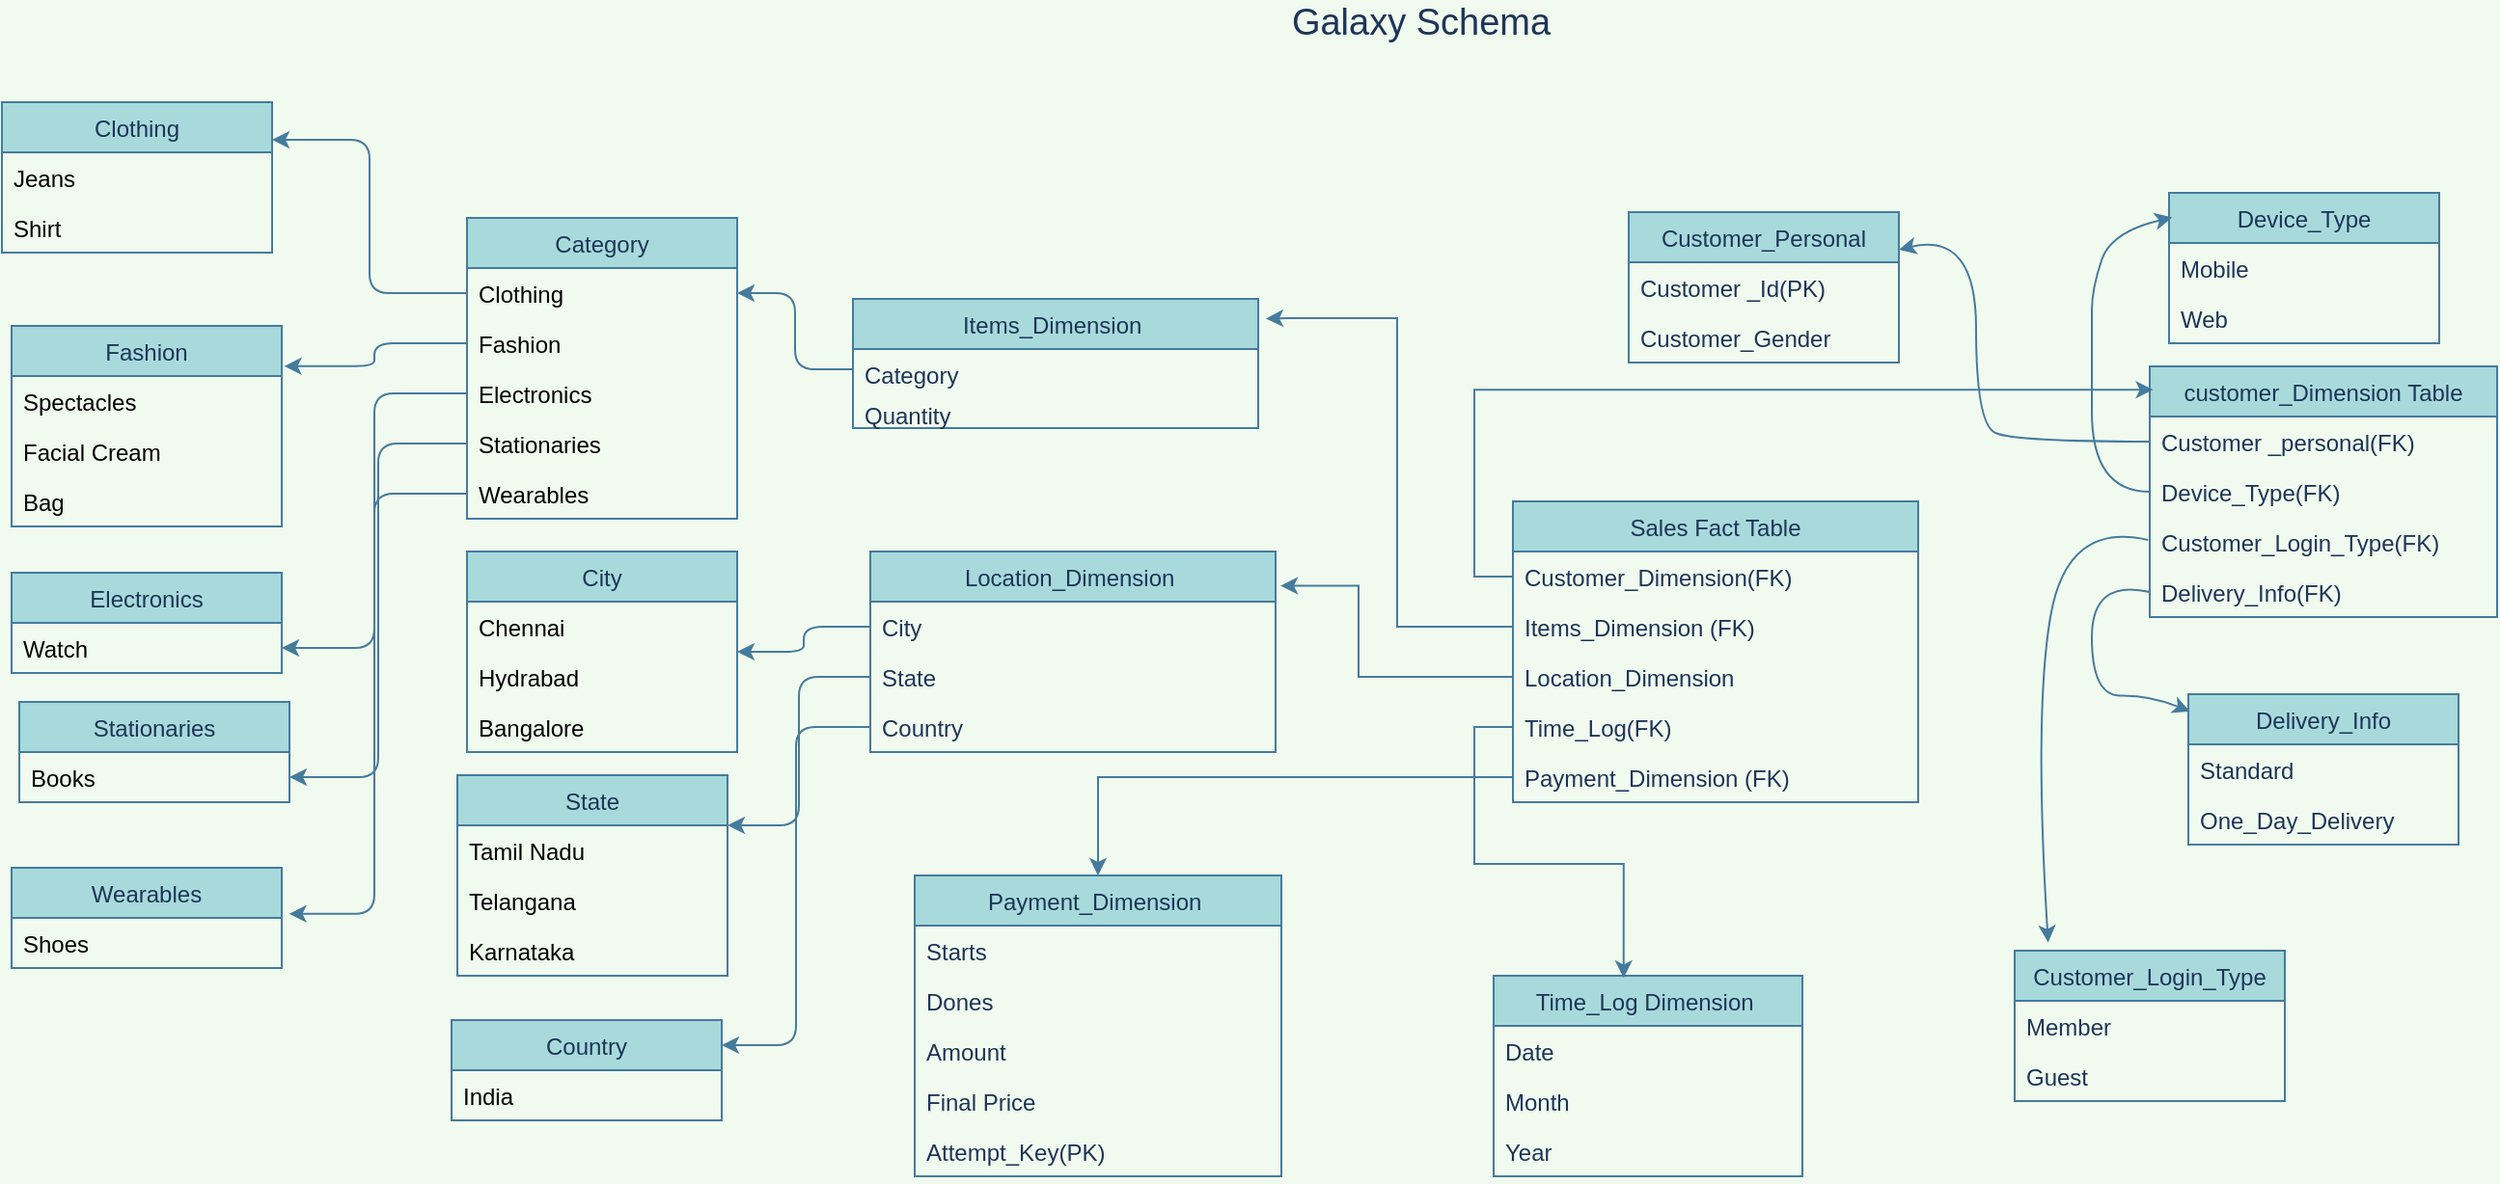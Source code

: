 <mxfile version="15.2.9" type="github">
  <diagram name="Page-1" id="c4acf3e9-155e-7222-9cf6-157b1a14988f">
    <mxGraphModel dx="1739" dy="987" grid="0" gridSize="10" guides="1" tooltips="1" connect="1" arrows="1" fold="1" page="0" pageScale="1" pageWidth="1169" pageHeight="1654" background="#F1FAEE" math="0" shadow="0">
      <root>
        <mxCell id="0" />
        <mxCell id="1" parent="0" />
        <mxCell id="rBwrICU2NtSRe3YqQ-tj-1" value="Location_Dimension " style="swimlane;fontStyle=0;childLayout=stackLayout;horizontal=1;startSize=26;horizontalStack=0;resizeParent=1;resizeParentMax=0;resizeLast=0;collapsible=1;marginBottom=0;fillColor=#A8DADC;strokeColor=#457B9D;fontColor=#1D3557;" vertex="1" parent="1">
          <mxGeometry x="-3" y="226" width="210" height="104" as="geometry" />
        </mxCell>
        <mxCell id="rBwrICU2NtSRe3YqQ-tj-2" value="City" style="text;strokeColor=none;fillColor=none;align=left;verticalAlign=top;spacingLeft=4;spacingRight=4;overflow=hidden;rotatable=0;points=[[0,0.5],[1,0.5]];portConstraint=eastwest;fontColor=#1D3557;" vertex="1" parent="rBwrICU2NtSRe3YqQ-tj-1">
          <mxGeometry y="26" width="210" height="26" as="geometry" />
        </mxCell>
        <mxCell id="rBwrICU2NtSRe3YqQ-tj-3" value="State" style="text;strokeColor=none;fillColor=none;align=left;verticalAlign=top;spacingLeft=4;spacingRight=4;overflow=hidden;rotatable=0;points=[[0,0.5],[1,0.5]];portConstraint=eastwest;fontColor=#1D3557;" vertex="1" parent="rBwrICU2NtSRe3YqQ-tj-1">
          <mxGeometry y="52" width="210" height="26" as="geometry" />
        </mxCell>
        <mxCell id="rBwrICU2NtSRe3YqQ-tj-4" value="Country" style="text;strokeColor=none;fillColor=none;align=left;verticalAlign=top;spacingLeft=4;spacingRight=4;overflow=hidden;rotatable=0;points=[[0,0.5],[1,0.5]];portConstraint=eastwest;fontColor=#1D3557;" vertex="1" parent="rBwrICU2NtSRe3YqQ-tj-1">
          <mxGeometry y="78" width="210" height="26" as="geometry" />
        </mxCell>
        <mxCell id="rBwrICU2NtSRe3YqQ-tj-5" value="Items_Dimension " style="swimlane;fontStyle=0;childLayout=stackLayout;horizontal=1;startSize=26;horizontalStack=0;resizeParent=1;resizeParentMax=0;resizeLast=0;collapsible=1;marginBottom=0;fillColor=#A8DADC;strokeColor=#457B9D;fontColor=#1D3557;" vertex="1" parent="1">
          <mxGeometry x="-12" y="95" width="210" height="67" as="geometry" />
        </mxCell>
        <mxCell id="rBwrICU2NtSRe3YqQ-tj-7" value="Category " style="text;strokeColor=none;fillColor=none;align=left;verticalAlign=top;spacingLeft=4;spacingRight=4;overflow=hidden;rotatable=0;points=[[0,0.5],[1,0.5]];portConstraint=eastwest;fontColor=#1D3557;" vertex="1" parent="rBwrICU2NtSRe3YqQ-tj-5">
          <mxGeometry y="26" width="210" height="21" as="geometry" />
        </mxCell>
        <mxCell id="rBwrICU2NtSRe3YqQ-tj-8" value="Quantity " style="text;strokeColor=none;fillColor=none;align=left;verticalAlign=top;spacingLeft=4;spacingRight=4;overflow=hidden;rotatable=0;points=[[0,0.5],[1,0.5]];portConstraint=eastwest;fontColor=#1D3557;" vertex="1" parent="rBwrICU2NtSRe3YqQ-tj-5">
          <mxGeometry y="47" width="210" height="20" as="geometry" />
        </mxCell>
        <mxCell id="rBwrICU2NtSRe3YqQ-tj-9" value="customer_Dimension Table" style="swimlane;fontStyle=0;childLayout=stackLayout;horizontal=1;startSize=26;horizontalStack=0;resizeParent=1;resizeParentMax=0;resizeLast=0;collapsible=1;marginBottom=0;fillColor=#A8DADC;strokeColor=#457B9D;fontColor=#1D3557;" vertex="1" parent="1">
          <mxGeometry x="660" y="130" width="180" height="130" as="geometry" />
        </mxCell>
        <mxCell id="rBwrICU2NtSRe3YqQ-tj-10" value="Customer _personal(FK)" style="text;strokeColor=none;fillColor=none;align=left;verticalAlign=top;spacingLeft=4;spacingRight=4;overflow=hidden;rotatable=0;points=[[0,0.5],[1,0.5]];portConstraint=eastwest;fontColor=#1D3557;" vertex="1" parent="rBwrICU2NtSRe3YqQ-tj-9">
          <mxGeometry y="26" width="180" height="26" as="geometry" />
        </mxCell>
        <mxCell id="rBwrICU2NtSRe3YqQ-tj-11" value="Device_Type(FK)" style="text;strokeColor=none;fillColor=none;align=left;verticalAlign=top;spacingLeft=4;spacingRight=4;overflow=hidden;rotatable=0;points=[[0,0.5],[1,0.5]];portConstraint=eastwest;fontColor=#1D3557;" vertex="1" parent="rBwrICU2NtSRe3YqQ-tj-9">
          <mxGeometry y="52" width="180" height="26" as="geometry" />
        </mxCell>
        <mxCell id="rBwrICU2NtSRe3YqQ-tj-12" value="Customer_Login_Type(FK)" style="text;strokeColor=none;fillColor=none;align=left;verticalAlign=top;spacingLeft=4;spacingRight=4;overflow=hidden;rotatable=0;points=[[0,0.5],[1,0.5]];portConstraint=eastwest;fontColor=#1D3557;" vertex="1" parent="rBwrICU2NtSRe3YqQ-tj-9">
          <mxGeometry y="78" width="180" height="26" as="geometry" />
        </mxCell>
        <mxCell id="rBwrICU2NtSRe3YqQ-tj-30" value="Delivery_Info(FK)" style="text;strokeColor=none;fillColor=none;align=left;verticalAlign=top;spacingLeft=4;spacingRight=4;overflow=hidden;rotatable=0;points=[[0,0.5],[1,0.5]];portConstraint=eastwest;fontColor=#1D3557;" vertex="1" parent="rBwrICU2NtSRe3YqQ-tj-9">
          <mxGeometry y="104" width="180" height="26" as="geometry" />
        </mxCell>
        <mxCell id="rBwrICU2NtSRe3YqQ-tj-17" value="Sales Fact Table" style="swimlane;fontStyle=0;childLayout=stackLayout;horizontal=1;startSize=26;horizontalStack=0;resizeParent=1;resizeParentMax=0;resizeLast=0;collapsible=1;marginBottom=0;fillColor=#A8DADC;strokeColor=#457B9D;fontColor=#1D3557;" vertex="1" parent="1">
          <mxGeometry x="330" y="200" width="210" height="156" as="geometry" />
        </mxCell>
        <mxCell id="rBwrICU2NtSRe3YqQ-tj-18" value="Customer_Dimension(FK)" style="text;strokeColor=none;fillColor=none;align=left;verticalAlign=top;spacingLeft=4;spacingRight=4;overflow=hidden;rotatable=0;points=[[0,0.5],[1,0.5]];portConstraint=eastwest;fontColor=#1D3557;" vertex="1" parent="rBwrICU2NtSRe3YqQ-tj-17">
          <mxGeometry y="26" width="210" height="26" as="geometry" />
        </mxCell>
        <mxCell id="rBwrICU2NtSRe3YqQ-tj-19" value="Items_Dimension (FK)" style="text;strokeColor=none;fillColor=none;align=left;verticalAlign=top;spacingLeft=4;spacingRight=4;overflow=hidden;rotatable=0;points=[[0,0.5],[1,0.5]];portConstraint=eastwest;fontColor=#1D3557;" vertex="1" parent="rBwrICU2NtSRe3YqQ-tj-17">
          <mxGeometry y="52" width="210" height="26" as="geometry" />
        </mxCell>
        <mxCell id="rBwrICU2NtSRe3YqQ-tj-20" value="Location_Dimension" style="text;strokeColor=none;fillColor=none;align=left;verticalAlign=top;spacingLeft=4;spacingRight=4;overflow=hidden;rotatable=0;points=[[0,0.5],[1,0.5]];portConstraint=eastwest;fontColor=#1D3557;" vertex="1" parent="rBwrICU2NtSRe3YqQ-tj-17">
          <mxGeometry y="78" width="210" height="26" as="geometry" />
        </mxCell>
        <mxCell id="rBwrICU2NtSRe3YqQ-tj-35" value="Time_Log(FK)" style="text;strokeColor=none;fillColor=none;align=left;verticalAlign=top;spacingLeft=4;spacingRight=4;overflow=hidden;rotatable=0;points=[[0,0.5],[1,0.5]];portConstraint=eastwest;fontColor=#1D3557;" vertex="1" parent="rBwrICU2NtSRe3YqQ-tj-17">
          <mxGeometry y="104" width="210" height="26" as="geometry" />
        </mxCell>
        <mxCell id="rBwrICU2NtSRe3YqQ-tj-36" value="Payment_Dimension (FK)" style="text;strokeColor=none;fillColor=none;align=left;verticalAlign=top;spacingLeft=4;spacingRight=4;overflow=hidden;rotatable=0;points=[[0,0.5],[1,0.5]];portConstraint=eastwest;fontColor=#1D3557;" vertex="1" parent="rBwrICU2NtSRe3YqQ-tj-17">
          <mxGeometry y="130" width="210" height="26" as="geometry" />
        </mxCell>
        <mxCell id="rBwrICU2NtSRe3YqQ-tj-21" value="Payment_Dimension " style="swimlane;fontStyle=0;childLayout=stackLayout;horizontal=1;startSize=26;horizontalStack=0;resizeParent=1;resizeParentMax=0;resizeLast=0;collapsible=1;marginBottom=0;fillColor=#A8DADC;strokeColor=#457B9D;fontColor=#1D3557;" vertex="1" parent="1">
          <mxGeometry x="20" y="394" width="190" height="156" as="geometry" />
        </mxCell>
        <mxCell id="rBwrICU2NtSRe3YqQ-tj-22" value="Starts" style="text;strokeColor=none;fillColor=none;align=left;verticalAlign=top;spacingLeft=4;spacingRight=4;overflow=hidden;rotatable=0;points=[[0,0.5],[1,0.5]];portConstraint=eastwest;fontColor=#1D3557;" vertex="1" parent="rBwrICU2NtSRe3YqQ-tj-21">
          <mxGeometry y="26" width="190" height="26" as="geometry" />
        </mxCell>
        <mxCell id="rBwrICU2NtSRe3YqQ-tj-23" value="Dones" style="text;strokeColor=none;fillColor=none;align=left;verticalAlign=top;spacingLeft=4;spacingRight=4;overflow=hidden;rotatable=0;points=[[0,0.5],[1,0.5]];portConstraint=eastwest;fontColor=#1D3557;" vertex="1" parent="rBwrICU2NtSRe3YqQ-tj-21">
          <mxGeometry y="52" width="190" height="26" as="geometry" />
        </mxCell>
        <mxCell id="rBwrICU2NtSRe3YqQ-tj-24" value="Amount" style="text;strokeColor=none;fillColor=none;align=left;verticalAlign=top;spacingLeft=4;spacingRight=4;overflow=hidden;rotatable=0;points=[[0,0.5],[1,0.5]];portConstraint=eastwest;fontColor=#1D3557;" vertex="1" parent="rBwrICU2NtSRe3YqQ-tj-21">
          <mxGeometry y="78" width="190" height="26" as="geometry" />
        </mxCell>
        <mxCell id="rBwrICU2NtSRe3YqQ-tj-25" value="Final Price" style="text;strokeColor=none;fillColor=none;align=left;verticalAlign=top;spacingLeft=4;spacingRight=4;overflow=hidden;rotatable=0;points=[[0,0.5],[1,0.5]];portConstraint=eastwest;fontColor=#1D3557;" vertex="1" parent="rBwrICU2NtSRe3YqQ-tj-21">
          <mxGeometry y="104" width="190" height="26" as="geometry" />
        </mxCell>
        <mxCell id="rBwrICU2NtSRe3YqQ-tj-37" value="Attempt_Key(PK)" style="text;strokeColor=none;fillColor=none;align=left;verticalAlign=top;spacingLeft=4;spacingRight=4;overflow=hidden;rotatable=0;points=[[0,0.5],[1,0.5]];portConstraint=eastwest;fontColor=#1D3557;" vertex="1" parent="rBwrICU2NtSRe3YqQ-tj-21">
          <mxGeometry y="130" width="190" height="26" as="geometry" />
        </mxCell>
        <mxCell id="rBwrICU2NtSRe3YqQ-tj-26" value="Customer_Personal" style="swimlane;fontStyle=0;childLayout=stackLayout;horizontal=1;startSize=26;horizontalStack=0;resizeParent=1;resizeParentMax=0;resizeLast=0;collapsible=1;marginBottom=0;fillColor=#A8DADC;strokeColor=#457B9D;fontColor=#1D3557;" vertex="1" parent="1">
          <mxGeometry x="390" y="50" width="140" height="78" as="geometry" />
        </mxCell>
        <mxCell id="rBwrICU2NtSRe3YqQ-tj-27" value="Customer _Id(PK)" style="text;strokeColor=none;fillColor=none;align=left;verticalAlign=top;spacingLeft=4;spacingRight=4;overflow=hidden;rotatable=0;points=[[0,0.5],[1,0.5]];portConstraint=eastwest;fontColor=#1D3557;" vertex="1" parent="rBwrICU2NtSRe3YqQ-tj-26">
          <mxGeometry y="26" width="140" height="26" as="geometry" />
        </mxCell>
        <mxCell id="rBwrICU2NtSRe3YqQ-tj-28" value="Customer_Gender" style="text;strokeColor=none;fillColor=none;align=left;verticalAlign=top;spacingLeft=4;spacingRight=4;overflow=hidden;rotatable=0;points=[[0,0.5],[1,0.5]];portConstraint=eastwest;fontColor=#1D3557;" vertex="1" parent="rBwrICU2NtSRe3YqQ-tj-26">
          <mxGeometry y="52" width="140" height="26" as="geometry" />
        </mxCell>
        <mxCell id="rBwrICU2NtSRe3YqQ-tj-31" value="Delivery_Info" style="swimlane;fontStyle=0;childLayout=stackLayout;horizontal=1;startSize=26;horizontalStack=0;resizeParent=1;resizeParentMax=0;resizeLast=0;collapsible=1;marginBottom=0;fillColor=#A8DADC;strokeColor=#457B9D;fontColor=#1D3557;" vertex="1" parent="1">
          <mxGeometry x="680" y="300" width="140" height="78" as="geometry" />
        </mxCell>
        <mxCell id="rBwrICU2NtSRe3YqQ-tj-32" value="Standard" style="text;strokeColor=none;fillColor=none;align=left;verticalAlign=top;spacingLeft=4;spacingRight=4;overflow=hidden;rotatable=0;points=[[0,0.5],[1,0.5]];portConstraint=eastwest;fontColor=#1D3557;" vertex="1" parent="rBwrICU2NtSRe3YqQ-tj-31">
          <mxGeometry y="26" width="140" height="26" as="geometry" />
        </mxCell>
        <mxCell id="rBwrICU2NtSRe3YqQ-tj-33" value="One_Day_Delivery" style="text;strokeColor=none;fillColor=none;align=left;verticalAlign=top;spacingLeft=4;spacingRight=4;overflow=hidden;rotatable=0;points=[[0,0.5],[1,0.5]];portConstraint=eastwest;fontColor=#1D3557;" vertex="1" parent="rBwrICU2NtSRe3YqQ-tj-31">
          <mxGeometry y="52" width="140" height="26" as="geometry" />
        </mxCell>
        <mxCell id="rBwrICU2NtSRe3YqQ-tj-13" value="Time_Log Dimension " style="swimlane;fontStyle=0;childLayout=stackLayout;horizontal=1;startSize=26;horizontalStack=0;resizeParent=1;resizeParentMax=0;resizeLast=0;collapsible=1;marginBottom=0;fillColor=#A8DADC;strokeColor=#457B9D;fontColor=#1D3557;" vertex="1" parent="1">
          <mxGeometry x="320" y="446" width="160" height="104" as="geometry" />
        </mxCell>
        <mxCell id="rBwrICU2NtSRe3YqQ-tj-14" value="Date" style="text;strokeColor=none;fillColor=none;align=left;verticalAlign=top;spacingLeft=4;spacingRight=4;overflow=hidden;rotatable=0;points=[[0,0.5],[1,0.5]];portConstraint=eastwest;fontColor=#1D3557;" vertex="1" parent="rBwrICU2NtSRe3YqQ-tj-13">
          <mxGeometry y="26" width="160" height="26" as="geometry" />
        </mxCell>
        <mxCell id="rBwrICU2NtSRe3YqQ-tj-15" value="Month" style="text;strokeColor=none;fillColor=none;align=left;verticalAlign=top;spacingLeft=4;spacingRight=4;overflow=hidden;rotatable=0;points=[[0,0.5],[1,0.5]];portConstraint=eastwest;fontColor=#1D3557;" vertex="1" parent="rBwrICU2NtSRe3YqQ-tj-13">
          <mxGeometry y="52" width="160" height="26" as="geometry" />
        </mxCell>
        <mxCell id="rBwrICU2NtSRe3YqQ-tj-16" value="Year" style="text;strokeColor=none;fillColor=none;align=left;verticalAlign=top;spacingLeft=4;spacingRight=4;overflow=hidden;rotatable=0;points=[[0,0.5],[1,0.5]];portConstraint=eastwest;fontColor=#1D3557;" vertex="1" parent="rBwrICU2NtSRe3YqQ-tj-13">
          <mxGeometry y="78" width="160" height="26" as="geometry" />
        </mxCell>
        <mxCell id="rBwrICU2NtSRe3YqQ-tj-47" value="" style="endArrow=none;html=1;strokeColor=#457B9D;fontColor=#1D3557;labelBackgroundColor=#F1FAEE;" edge="1" parent="1" target="rBwrICU2NtSRe3YqQ-tj-13">
          <mxGeometry width="50" height="50" relative="1" as="geometry">
            <mxPoint x="330" y="446" as="sourcePoint" />
            <mxPoint x="330" y="317" as="targetPoint" />
            <Array as="points" />
          </mxGeometry>
        </mxCell>
        <mxCell id="rBwrICU2NtSRe3YqQ-tj-50" value="" style="curved=1;endArrow=classic;html=1;exitX=0;exitY=0.5;exitDx=0;exitDy=0;entryX=1;entryY=0.25;entryDx=0;entryDy=0;strokeColor=#457B9D;fontColor=#1D3557;labelBackgroundColor=#F1FAEE;" edge="1" parent="1" source="rBwrICU2NtSRe3YqQ-tj-10" target="rBwrICU2NtSRe3YqQ-tj-26">
          <mxGeometry width="50" height="50" relative="1" as="geometry">
            <mxPoint x="580" y="68" as="sourcePoint" />
            <mxPoint x="670" y="18" as="targetPoint" />
            <Array as="points">
              <mxPoint x="590" y="169" />
              <mxPoint x="570" y="160" />
              <mxPoint x="570" y="60" />
            </Array>
          </mxGeometry>
        </mxCell>
        <mxCell id="rBwrICU2NtSRe3YqQ-tj-52" value="" style="curved=1;endArrow=classic;html=1;exitX=0;exitY=0.5;exitDx=0;exitDy=0;entryX=0.006;entryY=0.115;entryDx=0;entryDy=0;entryPerimeter=0;strokeColor=#457B9D;fontColor=#1D3557;labelBackgroundColor=#F1FAEE;" edge="1" parent="1" source="rBwrICU2NtSRe3YqQ-tj-30" target="rBwrICU2NtSRe3YqQ-tj-31">
          <mxGeometry width="50" height="50" relative="1" as="geometry">
            <mxPoint x="680" y="379.5" as="sourcePoint" />
            <mxPoint x="590" y="290" as="targetPoint" />
            <Array as="points">
              <mxPoint x="630" y="240" />
              <mxPoint x="630" y="301" />
              <mxPoint x="660" y="300.5" />
            </Array>
          </mxGeometry>
        </mxCell>
        <mxCell id="rBwrICU2NtSRe3YqQ-tj-56" value="Customer_Login_Type" style="swimlane;fontStyle=0;childLayout=stackLayout;horizontal=1;startSize=26;horizontalStack=0;resizeParent=1;resizeParentMax=0;resizeLast=0;collapsible=1;marginBottom=0;fillColor=#A8DADC;strokeColor=#457B9D;fontColor=#1D3557;" vertex="1" parent="1">
          <mxGeometry x="590" y="433" width="140" height="78" as="geometry" />
        </mxCell>
        <mxCell id="rBwrICU2NtSRe3YqQ-tj-57" value="Member" style="text;strokeColor=none;fillColor=none;align=left;verticalAlign=top;spacingLeft=4;spacingRight=4;overflow=hidden;rotatable=0;points=[[0,0.5],[1,0.5]];portConstraint=eastwest;fontColor=#1D3557;" vertex="1" parent="rBwrICU2NtSRe3YqQ-tj-56">
          <mxGeometry y="26" width="140" height="26" as="geometry" />
        </mxCell>
        <mxCell id="rBwrICU2NtSRe3YqQ-tj-58" value="Guest" style="text;strokeColor=none;fillColor=none;align=left;verticalAlign=top;spacingLeft=4;spacingRight=4;overflow=hidden;rotatable=0;points=[[0,0.5],[1,0.5]];portConstraint=eastwest;fontColor=#1D3557;" vertex="1" parent="rBwrICU2NtSRe3YqQ-tj-56">
          <mxGeometry y="52" width="140" height="26" as="geometry" />
        </mxCell>
        <mxCell id="rBwrICU2NtSRe3YqQ-tj-60" value="" style="curved=1;endArrow=classic;html=1;exitX=0;exitY=0.5;exitDx=0;exitDy=0;entryX=0.124;entryY=-0.054;entryDx=0;entryDy=0;entryPerimeter=0;strokeColor=#457B9D;fontColor=#1D3557;labelBackgroundColor=#F1FAEE;" edge="1" parent="1" target="rBwrICU2NtSRe3YqQ-tj-56">
          <mxGeometry width="50" height="50" relative="1" as="geometry">
            <mxPoint x="659.16" y="220" as="sourcePoint" />
            <mxPoint x="690.0" y="291.97" as="targetPoint" />
            <Array as="points">
              <mxPoint x="617" y="210" />
              <mxPoint x="600" y="310" />
            </Array>
          </mxGeometry>
        </mxCell>
        <mxCell id="rBwrICU2NtSRe3YqQ-tj-63" value="Device_Type" style="swimlane;fontStyle=0;childLayout=stackLayout;horizontal=1;startSize=26;horizontalStack=0;resizeParent=1;resizeParentMax=0;resizeLast=0;collapsible=1;marginBottom=0;fillColor=#A8DADC;strokeColor=#457B9D;fontColor=#1D3557;" vertex="1" parent="1">
          <mxGeometry x="670" y="40" width="140" height="78" as="geometry" />
        </mxCell>
        <mxCell id="rBwrICU2NtSRe3YqQ-tj-64" value="Mobile" style="text;strokeColor=none;fillColor=none;align=left;verticalAlign=top;spacingLeft=4;spacingRight=4;overflow=hidden;rotatable=0;points=[[0,0.5],[1,0.5]];portConstraint=eastwest;fontColor=#1D3557;" vertex="1" parent="rBwrICU2NtSRe3YqQ-tj-63">
          <mxGeometry y="26" width="140" height="26" as="geometry" />
        </mxCell>
        <mxCell id="rBwrICU2NtSRe3YqQ-tj-65" value="Web" style="text;strokeColor=none;fillColor=none;align=left;verticalAlign=top;spacingLeft=4;spacingRight=4;overflow=hidden;rotatable=0;points=[[0,0.5],[1,0.5]];portConstraint=eastwest;fontColor=#1D3557;" vertex="1" parent="rBwrICU2NtSRe3YqQ-tj-63">
          <mxGeometry y="52" width="140" height="26" as="geometry" />
        </mxCell>
        <mxCell id="rBwrICU2NtSRe3YqQ-tj-67" value="" style="curved=1;endArrow=classic;html=1;exitX=0;exitY=0.5;exitDx=0;exitDy=0;entryX=0.012;entryY=0.164;entryDx=0;entryDy=0;entryPerimeter=0;strokeColor=#457B9D;fontColor=#1D3557;labelBackgroundColor=#F1FAEE;" edge="1" parent="1" source="rBwrICU2NtSRe3YqQ-tj-11" target="rBwrICU2NtSRe3YqQ-tj-63">
          <mxGeometry width="50" height="50" relative="1" as="geometry">
            <mxPoint x="670" y="179" as="sourcePoint" />
            <mxPoint x="540" y="111.5" as="targetPoint" />
            <Array as="points">
              <mxPoint x="630" y="195" />
              <mxPoint x="630" y="112" />
              <mxPoint x="630" y="90" />
              <mxPoint x="640" y="60" />
            </Array>
          </mxGeometry>
        </mxCell>
        <mxCell id="rBwrICU2NtSRe3YqQ-tj-71" style="edgeStyle=orthogonalEdgeStyle;rounded=0;orthogonalLoop=1;jettySize=auto;html=1;exitX=0;exitY=0.5;exitDx=0;exitDy=0;entryX=1.012;entryY=0.171;entryDx=0;entryDy=0;entryPerimeter=0;strokeColor=#457B9D;fontColor=#1D3557;labelBackgroundColor=#F1FAEE;" edge="1" parent="1" source="rBwrICU2NtSRe3YqQ-tj-20" target="rBwrICU2NtSRe3YqQ-tj-1">
          <mxGeometry relative="1" as="geometry">
            <Array as="points">
              <mxPoint x="250" y="291" />
              <mxPoint x="250" y="244" />
            </Array>
          </mxGeometry>
        </mxCell>
        <mxCell id="rBwrICU2NtSRe3YqQ-tj-73" style="edgeStyle=orthogonalEdgeStyle;rounded=0;orthogonalLoop=1;jettySize=auto;html=1;exitX=0;exitY=0.5;exitDx=0;exitDy=0;entryX=0.5;entryY=0;entryDx=0;entryDy=0;strokeColor=#457B9D;fontColor=#1D3557;labelBackgroundColor=#F1FAEE;" edge="1" parent="1" source="rBwrICU2NtSRe3YqQ-tj-36" target="rBwrICU2NtSRe3YqQ-tj-21">
          <mxGeometry relative="1" as="geometry" />
        </mxCell>
        <mxCell id="rBwrICU2NtSRe3YqQ-tj-75" style="edgeStyle=orthogonalEdgeStyle;rounded=0;orthogonalLoop=1;jettySize=auto;html=1;exitX=0;exitY=0.5;exitDx=0;exitDy=0;entryX=0.421;entryY=0.011;entryDx=0;entryDy=0;entryPerimeter=0;strokeColor=#457B9D;fontColor=#1D3557;labelBackgroundColor=#F1FAEE;" edge="1" parent="1" source="rBwrICU2NtSRe3YqQ-tj-35" target="rBwrICU2NtSRe3YqQ-tj-13">
          <mxGeometry relative="1" as="geometry" />
        </mxCell>
        <mxCell id="rBwrICU2NtSRe3YqQ-tj-78" style="edgeStyle=orthogonalEdgeStyle;rounded=0;orthogonalLoop=1;jettySize=auto;html=1;exitX=0;exitY=0.5;exitDx=0;exitDy=0;entryX=0.01;entryY=0.093;entryDx=0;entryDy=0;entryPerimeter=0;strokeColor=#457B9D;fontColor=#1D3557;labelBackgroundColor=#F1FAEE;" edge="1" parent="1" source="rBwrICU2NtSRe3YqQ-tj-18" target="rBwrICU2NtSRe3YqQ-tj-9">
          <mxGeometry relative="1" as="geometry">
            <mxPoint x="650" y="150" as="targetPoint" />
          </mxGeometry>
        </mxCell>
        <mxCell id="rBwrICU2NtSRe3YqQ-tj-81" style="edgeStyle=orthogonalEdgeStyle;rounded=0;orthogonalLoop=1;jettySize=auto;html=1;exitX=0;exitY=0.5;exitDx=0;exitDy=0;entryX=1.019;entryY=0.153;entryDx=0;entryDy=0;entryPerimeter=0;strokeColor=#457B9D;fontColor=#1D3557;labelBackgroundColor=#F1FAEE;" edge="1" parent="1" source="rBwrICU2NtSRe3YqQ-tj-19" target="rBwrICU2NtSRe3YqQ-tj-5">
          <mxGeometry relative="1" as="geometry">
            <Array as="points">
              <mxPoint x="270" y="265" />
              <mxPoint x="270" y="105" />
              <mxPoint x="214" y="105" />
            </Array>
          </mxGeometry>
        </mxCell>
        <mxCell id="rBwrICU2NtSRe3YqQ-tj-82" value="Category" style="swimlane;fontStyle=0;childLayout=stackLayout;horizontal=1;startSize=26;horizontalStack=0;resizeParent=1;resizeParentMax=0;resizeLast=0;collapsible=1;marginBottom=0;rounded=0;sketch=0;fontColor=#1D3557;strokeColor=#457B9D;fillColor=#A8DADC;" vertex="1" parent="1">
          <mxGeometry x="-212" y="53" width="140" height="156" as="geometry" />
        </mxCell>
        <mxCell id="rBwrICU2NtSRe3YqQ-tj-83" value="Clothing" style="text;strokeColor=none;fillColor=none;align=left;verticalAlign=top;spacingLeft=4;spacingRight=4;overflow=hidden;rotatable=0;points=[[0,0.5],[1,0.5]];portConstraint=eastwest;" vertex="1" parent="rBwrICU2NtSRe3YqQ-tj-82">
          <mxGeometry y="26" width="140" height="26" as="geometry" />
        </mxCell>
        <mxCell id="rBwrICU2NtSRe3YqQ-tj-84" value="Fashion" style="text;strokeColor=none;fillColor=none;align=left;verticalAlign=top;spacingLeft=4;spacingRight=4;overflow=hidden;rotatable=0;points=[[0,0.5],[1,0.5]];portConstraint=eastwest;" vertex="1" parent="rBwrICU2NtSRe3YqQ-tj-82">
          <mxGeometry y="52" width="140" height="26" as="geometry" />
        </mxCell>
        <mxCell id="rBwrICU2NtSRe3YqQ-tj-85" value="Electronics&#xa;" style="text;strokeColor=none;fillColor=none;align=left;verticalAlign=top;spacingLeft=4;spacingRight=4;overflow=hidden;rotatable=0;points=[[0,0.5],[1,0.5]];portConstraint=eastwest;" vertex="1" parent="rBwrICU2NtSRe3YqQ-tj-82">
          <mxGeometry y="78" width="140" height="26" as="geometry" />
        </mxCell>
        <mxCell id="rBwrICU2NtSRe3YqQ-tj-90" value="Stationaries" style="text;strokeColor=none;fillColor=none;align=left;verticalAlign=top;spacingLeft=4;spacingRight=4;overflow=hidden;rotatable=0;points=[[0,0.5],[1,0.5]];portConstraint=eastwest;" vertex="1" parent="rBwrICU2NtSRe3YqQ-tj-82">
          <mxGeometry y="104" width="140" height="26" as="geometry" />
        </mxCell>
        <mxCell id="rBwrICU2NtSRe3YqQ-tj-91" value="Wearables" style="text;strokeColor=none;fillColor=none;align=left;verticalAlign=top;spacingLeft=4;spacingRight=4;overflow=hidden;rotatable=0;points=[[0,0.5],[1,0.5]];portConstraint=eastwest;" vertex="1" parent="rBwrICU2NtSRe3YqQ-tj-82">
          <mxGeometry y="130" width="140" height="26" as="geometry" />
        </mxCell>
        <mxCell id="rBwrICU2NtSRe3YqQ-tj-86" value="Clothing" style="swimlane;fontStyle=0;childLayout=stackLayout;horizontal=1;startSize=26;horizontalStack=0;resizeParent=1;resizeParentMax=0;resizeLast=0;collapsible=1;marginBottom=0;rounded=0;sketch=0;fontColor=#1D3557;strokeColor=#457B9D;fillColor=#A8DADC;" vertex="1" parent="1">
          <mxGeometry x="-453" y="-7" width="140" height="78" as="geometry" />
        </mxCell>
        <mxCell id="rBwrICU2NtSRe3YqQ-tj-87" value="Jeans" style="text;strokeColor=none;fillColor=none;align=left;verticalAlign=top;spacingLeft=4;spacingRight=4;overflow=hidden;rotatable=0;points=[[0,0.5],[1,0.5]];portConstraint=eastwest;" vertex="1" parent="rBwrICU2NtSRe3YqQ-tj-86">
          <mxGeometry y="26" width="140" height="26" as="geometry" />
        </mxCell>
        <mxCell id="rBwrICU2NtSRe3YqQ-tj-88" value="Shirt" style="text;strokeColor=none;fillColor=none;align=left;verticalAlign=top;spacingLeft=4;spacingRight=4;overflow=hidden;rotatable=0;points=[[0,0.5],[1,0.5]];portConstraint=eastwest;" vertex="1" parent="rBwrICU2NtSRe3YqQ-tj-86">
          <mxGeometry y="52" width="140" height="26" as="geometry" />
        </mxCell>
        <mxCell id="rBwrICU2NtSRe3YqQ-tj-92" value="Fashion" style="swimlane;fontStyle=0;childLayout=stackLayout;horizontal=1;startSize=26;horizontalStack=0;resizeParent=1;resizeParentMax=0;resizeLast=0;collapsible=1;marginBottom=0;rounded=0;sketch=0;fontColor=#1D3557;strokeColor=#457B9D;fillColor=#A8DADC;" vertex="1" parent="1">
          <mxGeometry x="-448" y="109" width="140" height="104" as="geometry" />
        </mxCell>
        <mxCell id="rBwrICU2NtSRe3YqQ-tj-93" value="Spectacles" style="text;strokeColor=none;fillColor=none;align=left;verticalAlign=top;spacingLeft=4;spacingRight=4;overflow=hidden;rotatable=0;points=[[0,0.5],[1,0.5]];portConstraint=eastwest;" vertex="1" parent="rBwrICU2NtSRe3YqQ-tj-92">
          <mxGeometry y="26" width="140" height="26" as="geometry" />
        </mxCell>
        <mxCell id="rBwrICU2NtSRe3YqQ-tj-94" value="Facial Cream" style="text;strokeColor=none;fillColor=none;align=left;verticalAlign=top;spacingLeft=4;spacingRight=4;overflow=hidden;rotatable=0;points=[[0,0.5],[1,0.5]];portConstraint=eastwest;" vertex="1" parent="rBwrICU2NtSRe3YqQ-tj-92">
          <mxGeometry y="52" width="140" height="26" as="geometry" />
        </mxCell>
        <mxCell id="rBwrICU2NtSRe3YqQ-tj-139" value="Bag" style="text;strokeColor=none;fillColor=none;align=left;verticalAlign=top;spacingLeft=4;spacingRight=4;overflow=hidden;rotatable=0;points=[[0,0.5],[1,0.5]];portConstraint=eastwest;" vertex="1" parent="rBwrICU2NtSRe3YqQ-tj-92">
          <mxGeometry y="78" width="140" height="26" as="geometry" />
        </mxCell>
        <mxCell id="rBwrICU2NtSRe3YqQ-tj-96" value="Electronics" style="swimlane;fontStyle=0;childLayout=stackLayout;horizontal=1;startSize=26;horizontalStack=0;resizeParent=1;resizeParentMax=0;resizeLast=0;collapsible=1;marginBottom=0;rounded=0;sketch=0;fontColor=#1D3557;strokeColor=#457B9D;fillColor=#A8DADC;" vertex="1" parent="1">
          <mxGeometry x="-448" y="237" width="140" height="52" as="geometry" />
        </mxCell>
        <mxCell id="rBwrICU2NtSRe3YqQ-tj-97" value="Watch" style="text;strokeColor=none;fillColor=none;align=left;verticalAlign=top;spacingLeft=4;spacingRight=4;overflow=hidden;rotatable=0;points=[[0,0.5],[1,0.5]];portConstraint=eastwest;" vertex="1" parent="rBwrICU2NtSRe3YqQ-tj-96">
          <mxGeometry y="26" width="140" height="26" as="geometry" />
        </mxCell>
        <mxCell id="rBwrICU2NtSRe3YqQ-tj-100" value="Stationaries" style="swimlane;fontStyle=0;childLayout=stackLayout;horizontal=1;startSize=26;horizontalStack=0;resizeParent=1;resizeParentMax=0;resizeLast=0;collapsible=1;marginBottom=0;rounded=0;sketch=0;fontColor=#1D3557;strokeColor=#457B9D;fillColor=#A8DADC;" vertex="1" parent="1">
          <mxGeometry x="-444" y="304" width="140" height="52" as="geometry" />
        </mxCell>
        <mxCell id="rBwrICU2NtSRe3YqQ-tj-101" value="Books" style="text;strokeColor=none;fillColor=none;align=left;verticalAlign=top;spacingLeft=4;spacingRight=4;overflow=hidden;rotatable=0;points=[[0,0.5],[1,0.5]];portConstraint=eastwest;" vertex="1" parent="rBwrICU2NtSRe3YqQ-tj-100">
          <mxGeometry y="26" width="140" height="26" as="geometry" />
        </mxCell>
        <mxCell id="rBwrICU2NtSRe3YqQ-tj-104" value="Wearables" style="swimlane;fontStyle=0;childLayout=stackLayout;horizontal=1;startSize=26;horizontalStack=0;resizeParent=1;resizeParentMax=0;resizeLast=0;collapsible=1;marginBottom=0;rounded=0;sketch=0;fontColor=#1D3557;strokeColor=#457B9D;fillColor=#A8DADC;" vertex="1" parent="1">
          <mxGeometry x="-448" y="390" width="140" height="52" as="geometry" />
        </mxCell>
        <mxCell id="rBwrICU2NtSRe3YqQ-tj-105" value="Shoes" style="text;strokeColor=none;fillColor=none;align=left;verticalAlign=top;spacingLeft=4;spacingRight=4;overflow=hidden;rotatable=0;points=[[0,0.5],[1,0.5]];portConstraint=eastwest;" vertex="1" parent="rBwrICU2NtSRe3YqQ-tj-104">
          <mxGeometry y="26" width="140" height="26" as="geometry" />
        </mxCell>
        <mxCell id="rBwrICU2NtSRe3YqQ-tj-109" style="edgeStyle=orthogonalEdgeStyle;curved=0;rounded=1;sketch=0;orthogonalLoop=1;jettySize=auto;html=1;entryX=1;entryY=0.5;entryDx=0;entryDy=0;fontColor=#1D3557;strokeColor=#457B9D;fillColor=#A8DADC;" edge="1" parent="1" source="rBwrICU2NtSRe3YqQ-tj-7" target="rBwrICU2NtSRe3YqQ-tj-83">
          <mxGeometry relative="1" as="geometry" />
        </mxCell>
        <mxCell id="rBwrICU2NtSRe3YqQ-tj-111" style="edgeStyle=orthogonalEdgeStyle;curved=0;rounded=1;sketch=0;orthogonalLoop=1;jettySize=auto;html=1;exitX=0;exitY=0.5;exitDx=0;exitDy=0;entryX=1;entryY=0.25;entryDx=0;entryDy=0;fontColor=#1D3557;strokeColor=#457B9D;fillColor=#A8DADC;" edge="1" parent="1" source="rBwrICU2NtSRe3YqQ-tj-83" target="rBwrICU2NtSRe3YqQ-tj-86">
          <mxGeometry relative="1" as="geometry" />
        </mxCell>
        <mxCell id="rBwrICU2NtSRe3YqQ-tj-112" style="edgeStyle=orthogonalEdgeStyle;curved=0;rounded=1;sketch=0;orthogonalLoop=1;jettySize=auto;html=1;exitX=0;exitY=0.5;exitDx=0;exitDy=0;entryX=1.009;entryY=-0.196;entryDx=0;entryDy=0;entryPerimeter=0;fontColor=#1D3557;strokeColor=#457B9D;fillColor=#A8DADC;" edge="1" parent="1" source="rBwrICU2NtSRe3YqQ-tj-84" target="rBwrICU2NtSRe3YqQ-tj-93">
          <mxGeometry relative="1" as="geometry" />
        </mxCell>
        <mxCell id="rBwrICU2NtSRe3YqQ-tj-114" style="edgeStyle=orthogonalEdgeStyle;curved=0;rounded=1;sketch=0;orthogonalLoop=1;jettySize=auto;html=1;exitX=0;exitY=0.5;exitDx=0;exitDy=0;entryX=1;entryY=0.5;entryDx=0;entryDy=0;fontColor=#1D3557;strokeColor=#457B9D;fillColor=#A8DADC;" edge="1" parent="1" source="rBwrICU2NtSRe3YqQ-tj-85" target="rBwrICU2NtSRe3YqQ-tj-97">
          <mxGeometry relative="1" as="geometry" />
        </mxCell>
        <mxCell id="rBwrICU2NtSRe3YqQ-tj-116" style="edgeStyle=orthogonalEdgeStyle;curved=0;rounded=1;sketch=0;orthogonalLoop=1;jettySize=auto;html=1;exitX=0;exitY=0.5;exitDx=0;exitDy=0;entryX=1;entryY=0.5;entryDx=0;entryDy=0;fontColor=#1D3557;strokeColor=#457B9D;fillColor=#A8DADC;" edge="1" parent="1" source="rBwrICU2NtSRe3YqQ-tj-90" target="rBwrICU2NtSRe3YqQ-tj-101">
          <mxGeometry relative="1" as="geometry" />
        </mxCell>
        <mxCell id="rBwrICU2NtSRe3YqQ-tj-119" style="edgeStyle=orthogonalEdgeStyle;curved=0;rounded=1;sketch=0;orthogonalLoop=1;jettySize=auto;html=1;exitX=0;exitY=0.5;exitDx=0;exitDy=0;entryX=1.027;entryY=-0.081;entryDx=0;entryDy=0;entryPerimeter=0;fontColor=#1D3557;strokeColor=#457B9D;fillColor=#A8DADC;" edge="1" parent="1" source="rBwrICU2NtSRe3YqQ-tj-91" target="rBwrICU2NtSRe3YqQ-tj-105">
          <mxGeometry relative="1" as="geometry" />
        </mxCell>
        <mxCell id="rBwrICU2NtSRe3YqQ-tj-120" value="City" style="swimlane;fontStyle=0;childLayout=stackLayout;horizontal=1;startSize=26;horizontalStack=0;resizeParent=1;resizeParentMax=0;resizeLast=0;collapsible=1;marginBottom=0;rounded=0;sketch=0;fontColor=#1D3557;strokeColor=#457B9D;fillColor=#A8DADC;" vertex="1" parent="1">
          <mxGeometry x="-212" y="226" width="140" height="104" as="geometry" />
        </mxCell>
        <mxCell id="rBwrICU2NtSRe3YqQ-tj-121" value="Chennai" style="text;strokeColor=none;fillColor=none;align=left;verticalAlign=top;spacingLeft=4;spacingRight=4;overflow=hidden;rotatable=0;points=[[0,0.5],[1,0.5]];portConstraint=eastwest;" vertex="1" parent="rBwrICU2NtSRe3YqQ-tj-120">
          <mxGeometry y="26" width="140" height="26" as="geometry" />
        </mxCell>
        <mxCell id="rBwrICU2NtSRe3YqQ-tj-122" value="Hydrabad" style="text;strokeColor=none;fillColor=none;align=left;verticalAlign=top;spacingLeft=4;spacingRight=4;overflow=hidden;rotatable=0;points=[[0,0.5],[1,0.5]];portConstraint=eastwest;" vertex="1" parent="rBwrICU2NtSRe3YqQ-tj-120">
          <mxGeometry y="52" width="140" height="26" as="geometry" />
        </mxCell>
        <mxCell id="rBwrICU2NtSRe3YqQ-tj-123" value="Bangalore" style="text;strokeColor=none;fillColor=none;align=left;verticalAlign=top;spacingLeft=4;spacingRight=4;overflow=hidden;rotatable=0;points=[[0,0.5],[1,0.5]];portConstraint=eastwest;" vertex="1" parent="rBwrICU2NtSRe3YqQ-tj-120">
          <mxGeometry y="78" width="140" height="26" as="geometry" />
        </mxCell>
        <mxCell id="rBwrICU2NtSRe3YqQ-tj-125" style="edgeStyle=orthogonalEdgeStyle;curved=0;rounded=1;sketch=0;orthogonalLoop=1;jettySize=auto;html=1;exitX=0;exitY=0.5;exitDx=0;exitDy=0;fontColor=#1D3557;strokeColor=#457B9D;fillColor=#A8DADC;" edge="1" parent="1" source="rBwrICU2NtSRe3YqQ-tj-2" target="rBwrICU2NtSRe3YqQ-tj-120">
          <mxGeometry relative="1" as="geometry" />
        </mxCell>
        <mxCell id="rBwrICU2NtSRe3YqQ-tj-126" value="State" style="swimlane;fontStyle=0;childLayout=stackLayout;horizontal=1;startSize=26;horizontalStack=0;resizeParent=1;resizeParentMax=0;resizeLast=0;collapsible=1;marginBottom=0;rounded=0;sketch=0;fontColor=#1D3557;strokeColor=#457B9D;fillColor=#A8DADC;" vertex="1" parent="1">
          <mxGeometry x="-217" y="342" width="140" height="104" as="geometry" />
        </mxCell>
        <mxCell id="rBwrICU2NtSRe3YqQ-tj-127" value="Tamil Nadu" style="text;strokeColor=none;fillColor=none;align=left;verticalAlign=top;spacingLeft=4;spacingRight=4;overflow=hidden;rotatable=0;points=[[0,0.5],[1,0.5]];portConstraint=eastwest;" vertex="1" parent="rBwrICU2NtSRe3YqQ-tj-126">
          <mxGeometry y="26" width="140" height="26" as="geometry" />
        </mxCell>
        <mxCell id="rBwrICU2NtSRe3YqQ-tj-128" value="Telangana" style="text;strokeColor=none;fillColor=none;align=left;verticalAlign=top;spacingLeft=4;spacingRight=4;overflow=hidden;rotatable=0;points=[[0,0.5],[1,0.5]];portConstraint=eastwest;" vertex="1" parent="rBwrICU2NtSRe3YqQ-tj-126">
          <mxGeometry y="52" width="140" height="26" as="geometry" />
        </mxCell>
        <mxCell id="rBwrICU2NtSRe3YqQ-tj-129" value="Karnataka" style="text;strokeColor=none;fillColor=none;align=left;verticalAlign=top;spacingLeft=4;spacingRight=4;overflow=hidden;rotatable=0;points=[[0,0.5],[1,0.5]];portConstraint=eastwest;" vertex="1" parent="rBwrICU2NtSRe3YqQ-tj-126">
          <mxGeometry y="78" width="140" height="26" as="geometry" />
        </mxCell>
        <mxCell id="rBwrICU2NtSRe3YqQ-tj-131" style="edgeStyle=orthogonalEdgeStyle;curved=0;rounded=1;sketch=0;orthogonalLoop=1;jettySize=auto;html=1;exitX=0;exitY=0.5;exitDx=0;exitDy=0;entryX=1;entryY=0.25;entryDx=0;entryDy=0;fontColor=#1D3557;strokeColor=#457B9D;fillColor=#A8DADC;" edge="1" parent="1" source="rBwrICU2NtSRe3YqQ-tj-3" target="rBwrICU2NtSRe3YqQ-tj-126">
          <mxGeometry relative="1" as="geometry" />
        </mxCell>
        <mxCell id="rBwrICU2NtSRe3YqQ-tj-132" value="Country" style="swimlane;fontStyle=0;childLayout=stackLayout;horizontal=1;startSize=26;horizontalStack=0;resizeParent=1;resizeParentMax=0;resizeLast=0;collapsible=1;marginBottom=0;rounded=0;sketch=0;fontColor=#1D3557;strokeColor=#457B9D;fillColor=#A8DADC;" vertex="1" parent="1">
          <mxGeometry x="-220" y="469" width="140" height="52" as="geometry" />
        </mxCell>
        <mxCell id="rBwrICU2NtSRe3YqQ-tj-134" value="India" style="text;strokeColor=none;fillColor=none;align=left;verticalAlign=top;spacingLeft=4;spacingRight=4;overflow=hidden;rotatable=0;points=[[0,0.5],[1,0.5]];portConstraint=eastwest;" vertex="1" parent="rBwrICU2NtSRe3YqQ-tj-132">
          <mxGeometry y="26" width="140" height="26" as="geometry" />
        </mxCell>
        <mxCell id="rBwrICU2NtSRe3YqQ-tj-137" style="edgeStyle=orthogonalEdgeStyle;curved=0;rounded=1;sketch=0;orthogonalLoop=1;jettySize=auto;html=1;exitX=0;exitY=0.5;exitDx=0;exitDy=0;entryX=1;entryY=0.25;entryDx=0;entryDy=0;fontColor=#1D3557;strokeColor=#457B9D;fillColor=#A8DADC;" edge="1" parent="1" source="rBwrICU2NtSRe3YqQ-tj-4" target="rBwrICU2NtSRe3YqQ-tj-132">
          <mxGeometry relative="1" as="geometry" />
        </mxCell>
        <mxCell id="rBwrICU2NtSRe3YqQ-tj-138" value="&lt;font style=&quot;font-size: 19px&quot;&gt;Galaxy Schema&lt;/font&gt;" style="text;html=1;strokeColor=none;fillColor=none;align=center;verticalAlign=middle;whiteSpace=wrap;rounded=0;sketch=0;fontColor=#1D3557;" vertex="1" parent="1">
          <mxGeometry x="60" y="-58" width="445" height="20" as="geometry" />
        </mxCell>
      </root>
    </mxGraphModel>
  </diagram>
</mxfile>
